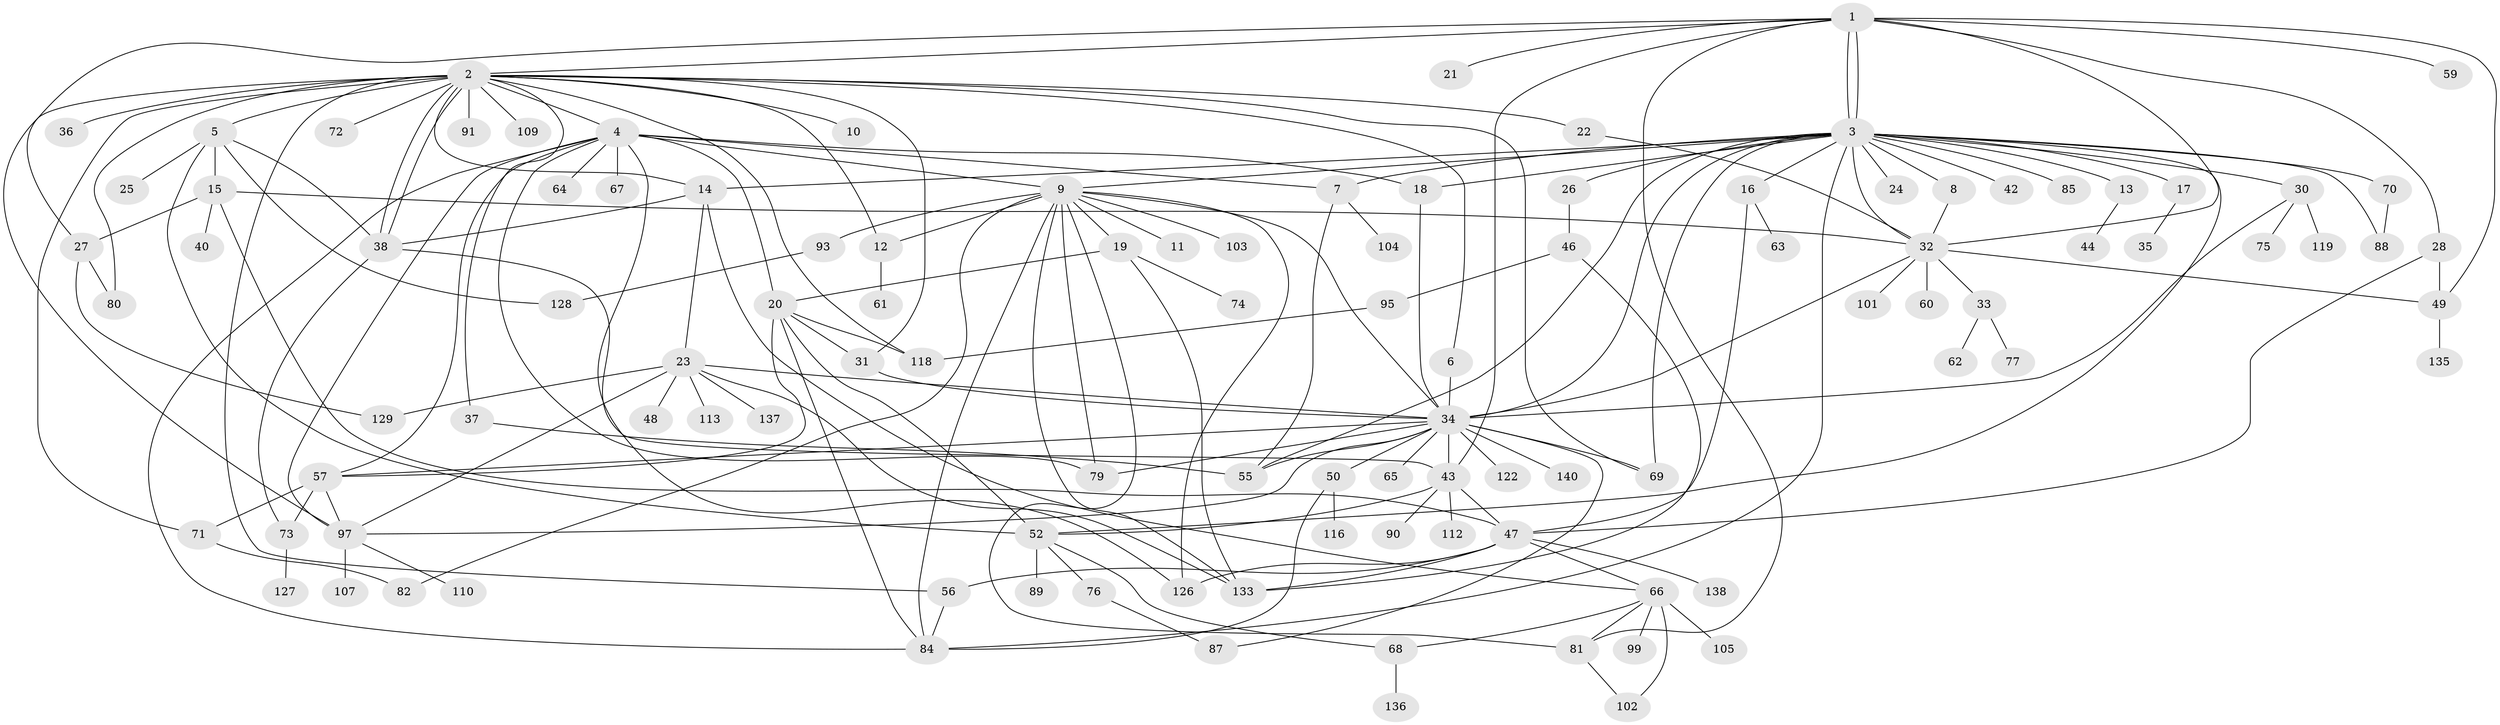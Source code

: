 // Generated by graph-tools (version 1.1) at 2025/52/02/27/25 19:52:00]
// undirected, 108 vertices, 180 edges
graph export_dot {
graph [start="1"]
  node [color=gray90,style=filled];
  1 [super="+41"];
  2 [super="+120"];
  3 [super="+83"];
  4 [super="+134"];
  5 [super="+45"];
  6;
  7;
  8;
  9 [super="+114"];
  10;
  11;
  12 [super="+29"];
  13;
  14 [super="+130"];
  15 [super="+51"];
  16;
  17;
  18;
  19 [super="+139"];
  20 [super="+117"];
  21;
  22;
  23 [super="+92"];
  24;
  25;
  26;
  27;
  28 [super="+58"];
  30;
  31 [super="+106"];
  32 [super="+98"];
  33 [super="+53"];
  34 [super="+39"];
  35;
  36;
  37;
  38 [super="+123"];
  40;
  42;
  43 [super="+78"];
  44;
  46 [super="+124"];
  47 [super="+54"];
  48;
  49;
  50 [super="+131"];
  52 [super="+115"];
  55 [super="+111"];
  56 [super="+141"];
  57;
  59;
  60 [super="+96"];
  61;
  62;
  63;
  64;
  65;
  66 [super="+94"];
  67;
  68 [super="+108"];
  69;
  70;
  71 [super="+121"];
  72;
  73 [super="+86"];
  74;
  75;
  76;
  77;
  79;
  80;
  81;
  82;
  84;
  85;
  87;
  88;
  89;
  90;
  91;
  93;
  95;
  97 [super="+100"];
  99;
  101;
  102 [super="+125"];
  103;
  104;
  105;
  107 [super="+132"];
  109;
  110;
  112;
  113;
  116;
  118;
  119;
  122;
  126;
  127;
  128;
  129;
  133;
  135;
  136;
  137;
  138;
  140;
  1 -- 2;
  1 -- 3;
  1 -- 3;
  1 -- 21;
  1 -- 27;
  1 -- 28;
  1 -- 49;
  1 -- 81;
  1 -- 32;
  1 -- 59;
  1 -- 43;
  2 -- 4;
  2 -- 5;
  2 -- 6;
  2 -- 10;
  2 -- 14;
  2 -- 22;
  2 -- 31;
  2 -- 36;
  2 -- 37;
  2 -- 38 [weight=2];
  2 -- 38;
  2 -- 56;
  2 -- 69;
  2 -- 71;
  2 -- 72;
  2 -- 80;
  2 -- 91;
  2 -- 97;
  2 -- 109;
  2 -- 118;
  2 -- 12;
  3 -- 7;
  3 -- 8;
  3 -- 9;
  3 -- 13;
  3 -- 16;
  3 -- 17;
  3 -- 24;
  3 -- 26;
  3 -- 30;
  3 -- 32;
  3 -- 34;
  3 -- 42;
  3 -- 52 [weight=2];
  3 -- 55;
  3 -- 69;
  3 -- 70;
  3 -- 88;
  3 -- 18;
  3 -- 84;
  3 -- 85;
  3 -- 14;
  4 -- 7;
  4 -- 9;
  4 -- 18;
  4 -- 20;
  4 -- 57;
  4 -- 64;
  4 -- 67;
  4 -- 84;
  4 -- 126;
  4 -- 97;
  4 -- 79;
  5 -- 15;
  5 -- 25;
  5 -- 38;
  5 -- 52;
  5 -- 128;
  6 -- 34;
  7 -- 104;
  7 -- 55;
  8 -- 32;
  9 -- 11;
  9 -- 12;
  9 -- 19;
  9 -- 34;
  9 -- 79;
  9 -- 81;
  9 -- 82;
  9 -- 84;
  9 -- 93;
  9 -- 103;
  9 -- 126;
  9 -- 133;
  12 -- 61;
  13 -- 44;
  14 -- 23;
  14 -- 38;
  14 -- 66;
  15 -- 32;
  15 -- 40;
  15 -- 47;
  15 -- 27;
  16 -- 47;
  16 -- 63;
  17 -- 35;
  18 -- 34;
  19 -- 74;
  19 -- 133;
  19 -- 20;
  20 -- 31;
  20 -- 118;
  20 -- 57;
  20 -- 84;
  20 -- 52;
  22 -- 32;
  23 -- 34;
  23 -- 48;
  23 -- 113;
  23 -- 129;
  23 -- 133;
  23 -- 137;
  23 -- 97;
  26 -- 46;
  27 -- 80;
  27 -- 129;
  28 -- 47;
  28 -- 49;
  30 -- 34;
  30 -- 75;
  30 -- 119;
  31 -- 34;
  32 -- 33 [weight=2];
  32 -- 49;
  32 -- 60;
  32 -- 101;
  32 -- 34;
  33 -- 77;
  33 -- 62;
  34 -- 43;
  34 -- 50 [weight=2];
  34 -- 57;
  34 -- 65;
  34 -- 79;
  34 -- 87;
  34 -- 140;
  34 -- 69;
  34 -- 122;
  34 -- 97;
  34 -- 55;
  37 -- 55;
  38 -- 73;
  38 -- 43 [weight=2];
  43 -- 47;
  43 -- 112;
  43 -- 52;
  43 -- 90;
  46 -- 95;
  46 -- 133;
  47 -- 56;
  47 -- 126;
  47 -- 133;
  47 -- 66;
  47 -- 138;
  49 -- 135;
  50 -- 84;
  50 -- 116;
  52 -- 68;
  52 -- 76;
  52 -- 89;
  56 -- 84;
  57 -- 71;
  57 -- 73;
  57 -- 97;
  66 -- 81;
  66 -- 102;
  66 -- 68;
  66 -- 105;
  66 -- 99;
  68 -- 136;
  70 -- 88;
  71 -- 82;
  73 -- 127;
  76 -- 87;
  81 -- 102;
  93 -- 128;
  95 -- 118;
  97 -- 107;
  97 -- 110;
}
